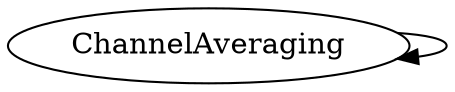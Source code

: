 /* Created by mdot for Matlab */
digraph m2html {
  ChannelAveraging -> ChannelAveraging;

  ChannelAveraging [URL="ChannelAveraging.html"];
}